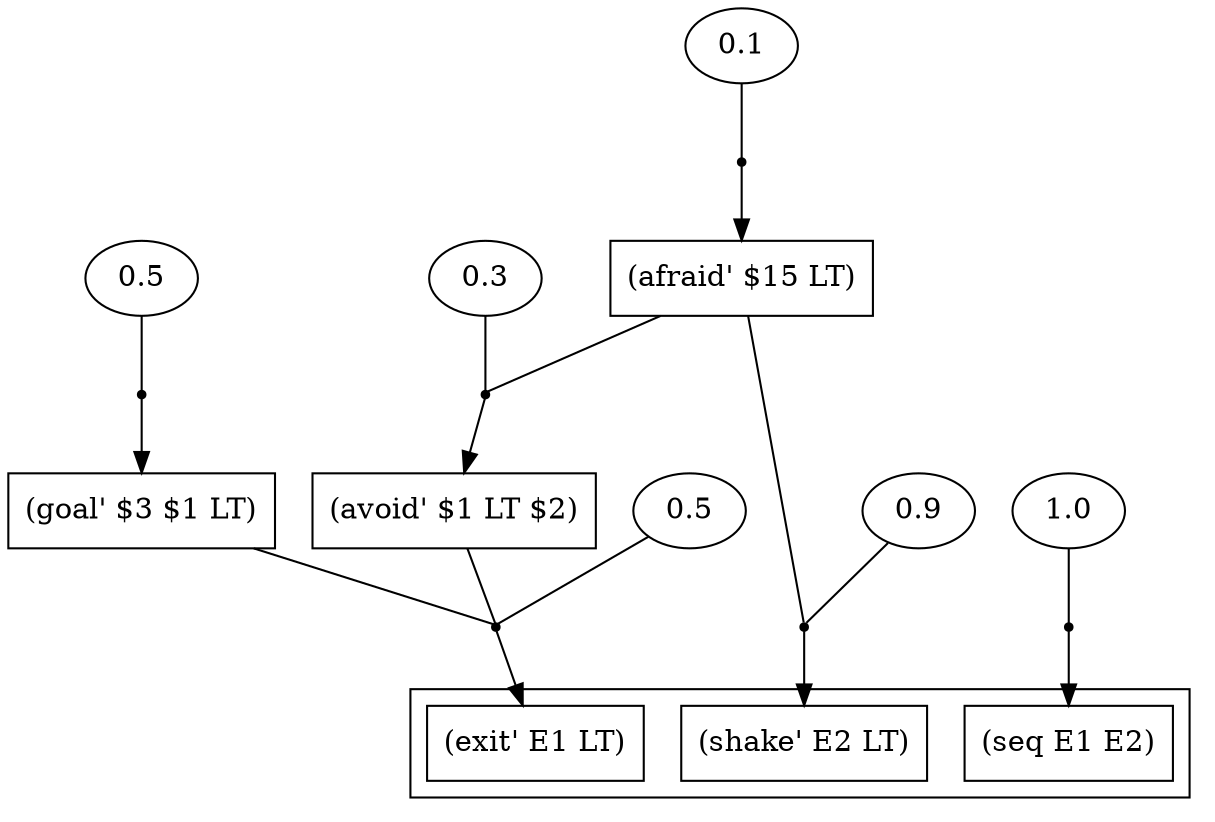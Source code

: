 digraph proof {
 graph [rankdir="TB"]
  e0 [label="0.5"];
  e1 [label="0.3"];
  e2 [label="0.5"];
  e3 [label="0.1"];
  e4 [label="0.9"];
  e5 [label="1.0"];
  i0 [shape=box label="(avoid' $1 LT $2)"];
  i1 [shape=box label="(goal' $3 $1 LT)"];
  i2 [shape=box label="(afraid' $15 LT)"];
  r0 [shape=point];
  r0 -> o0
  i0 -> r0 [arrowhead=none]
  i1 -> r0 [arrowhead=none]
  e0 -> r0 [arrowhead=none]
  r1 [shape=point];
  r1 -> i0
  i2 -> r1 [arrowhead=none]
  e1 -> r1 [arrowhead=none]
  r2 [shape=point];
  r2 -> i1
  e2 -> r2 [arrowhead=none]
  r3 [shape=point];
  r3 -> i2
  e3 -> r3 [arrowhead=none]
  r4 [shape=point];
  r4 -> o1
  i2 -> r4 [arrowhead=none]
  e4 -> r4 [arrowhead=none]
  r5 [shape=point];
  r5 -> o2
  e5 -> r5 [arrowhead=none]
 subgraph cluster {  o0 [shape=box label="(exit' E1 LT)"];
  o1 [shape=box label="(shake' E2 LT)"];
  o2 [shape=box label="(seq E1 E2)"];
 }
}

